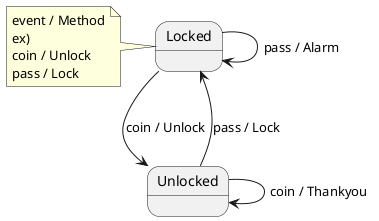 @startuml Subway_Entrance_State_Machine

state Locked
state Unlocked

note left of Locked
event / Method
ex)
coin / Unlock
pass / Lock
endnote

Locked   -> Locked        : pass / Alarm
Locked   -down-> Unlocked : coin / Unlock
Unlocked -> Unlocked      : coin / Thankyou
Unlocked -up-> Locked     : pass / Lock

@enduml